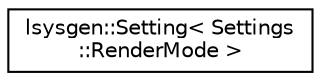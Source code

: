 digraph "Graphical Class Hierarchy"
{
 // LATEX_PDF_SIZE
  edge [fontname="Helvetica",fontsize="10",labelfontname="Helvetica",labelfontsize="10"];
  node [fontname="Helvetica",fontsize="10",shape=record];
  rankdir="LR";
  Node0 [label="lsysgen::Setting\< Settings\l::RenderMode \>",height=0.2,width=0.4,color="black", fillcolor="white", style="filled",URL="$classlsysgen_1_1Setting.html",tooltip=" "];
}
